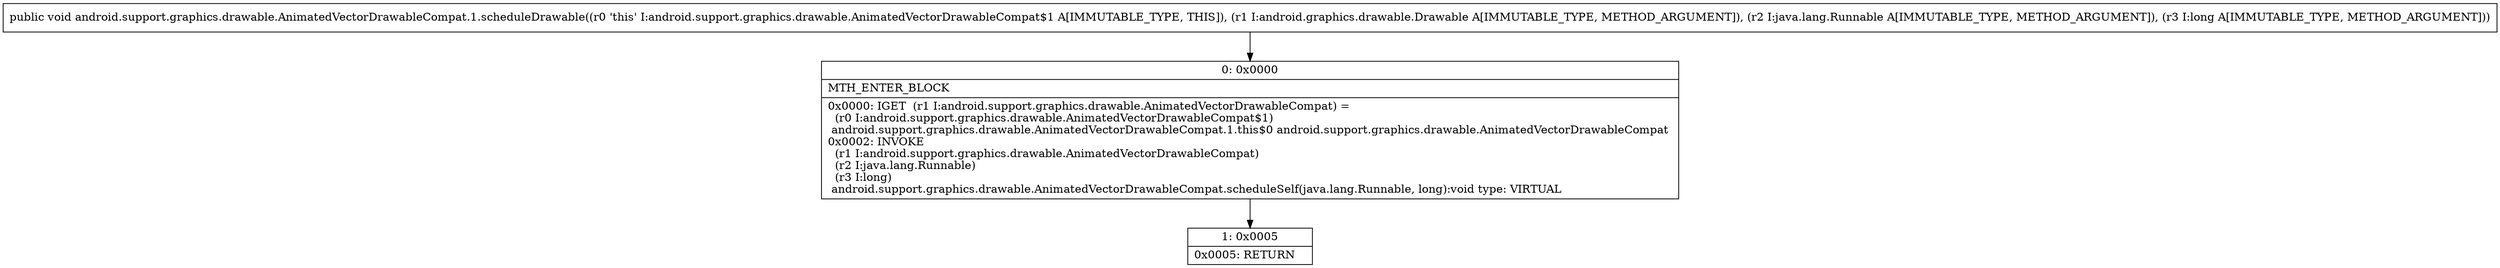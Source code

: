 digraph "CFG forandroid.support.graphics.drawable.AnimatedVectorDrawableCompat.1.scheduleDrawable(Landroid\/graphics\/drawable\/Drawable;Ljava\/lang\/Runnable;J)V" {
Node_0 [shape=record,label="{0\:\ 0x0000|MTH_ENTER_BLOCK\l|0x0000: IGET  (r1 I:android.support.graphics.drawable.AnimatedVectorDrawableCompat) = \l  (r0 I:android.support.graphics.drawable.AnimatedVectorDrawableCompat$1)\l android.support.graphics.drawable.AnimatedVectorDrawableCompat.1.this$0 android.support.graphics.drawable.AnimatedVectorDrawableCompat \l0x0002: INVOKE  \l  (r1 I:android.support.graphics.drawable.AnimatedVectorDrawableCompat)\l  (r2 I:java.lang.Runnable)\l  (r3 I:long)\l android.support.graphics.drawable.AnimatedVectorDrawableCompat.scheduleSelf(java.lang.Runnable, long):void type: VIRTUAL \l}"];
Node_1 [shape=record,label="{1\:\ 0x0005|0x0005: RETURN   \l}"];
MethodNode[shape=record,label="{public void android.support.graphics.drawable.AnimatedVectorDrawableCompat.1.scheduleDrawable((r0 'this' I:android.support.graphics.drawable.AnimatedVectorDrawableCompat$1 A[IMMUTABLE_TYPE, THIS]), (r1 I:android.graphics.drawable.Drawable A[IMMUTABLE_TYPE, METHOD_ARGUMENT]), (r2 I:java.lang.Runnable A[IMMUTABLE_TYPE, METHOD_ARGUMENT]), (r3 I:long A[IMMUTABLE_TYPE, METHOD_ARGUMENT])) }"];
MethodNode -> Node_0;
Node_0 -> Node_1;
}


